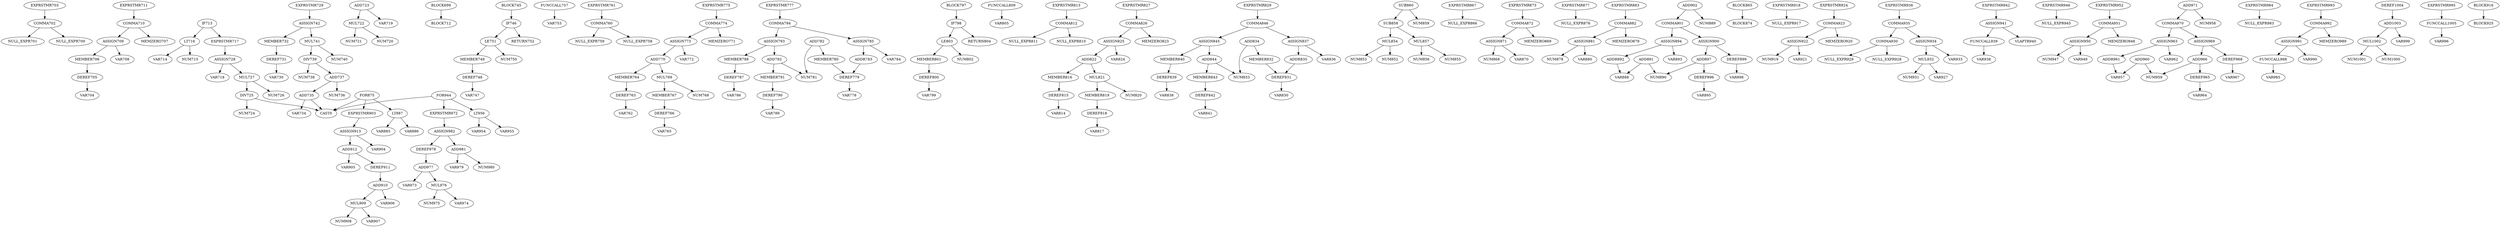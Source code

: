 digraph A { 
COMMA702 -> NULL_EXPR701
COMMA702 -> NULL_EXPR700
EXPRSTMR703 -> COMMA702
DEREF705 -> VAR704
MEMBER706 -> DEREF705
ASSIGN709 -> MEMBER706
ASSIGN709 -> VAR708
COMMA710 -> ASSIGN709
COMMA710 -> MEMZERO707
EXPRSTMR711 -> COMMA710
LT716 -> VAR714
LT716 -> NUM715
IF713 -> LT716
MUL722 -> NUM721
MUL722 -> NUM720
ADD723 -> MUL722
ADD723 -> VAR719
DIV725 -> NUM724
DIV725 -> CAST0
MUL727 -> NUM726
MUL727 -> DIV725
ASSIGN728 -> MUL727
ASSIGN728 -> VAR718
EXPRSTMR717 -> ASSIGN728
IF713 -> EXPRSTMR717
DEREF731 -> VAR730
MEMBER732 -> DEREF731
ADD735 -> VAR734
ADD735 -> CAST0
ADD737 -> NUM736
ADD737 -> ADD735
DIV739 -> NUM738
DIV739 -> ADD737
MUL741 -> NUM740
MUL741 -> DIV739
ASSIGN742 -> MUL741
ASSIGN742 -> MEMBER732
EXPRSTMR729 -> ASSIGN742
BLOCK699 -> BLOCK712
DEREF748 -> VAR747
MEMBER749 -> DEREF748
LE751 -> MEMBER749
LE751 -> NUM750
IF746 -> LE751
FUNCCALL757 -> VAR753
IF746 -> RETURN752
COMMA760 -> NULL_EXPR759
COMMA760 -> NULL_EXPR758
EXPRSTMR761 -> COMMA760
DEREF763 -> VAR762
MEMBER764 -> DEREF763
DEREF766 -> VAR765
MEMBER767 -> DEREF766
MUL769 -> NUM768
MUL769 -> MEMBER767
ADD770 -> MUL769
ADD770 -> MEMBER764
ASSIGN773 -> ADD770
ASSIGN773 -> VAR772
COMMA774 -> ASSIGN773
COMMA774 -> MEMZERO771
EXPRSTMR775 -> COMMA774
DEREF779 -> VAR778
MEMBER780 -> DEREF779
ADD782 -> NUM781
ADD782 -> MEMBER780
ADDR783 -> DEREF779
ASSIGN785 -> ADDR783
ASSIGN785 -> VAR784
DEREF787 -> VAR786
MEMBER788 -> DEREF787
DEREF790 -> VAR789
MEMBER791 -> DEREF790
ADD792 -> NUM781
ADD792 -> MEMBER791
ASSIGN793 -> ADD792
ASSIGN793 -> MEMBER788
COMMA794 -> ASSIGN793
COMMA794 -> ASSIGN785
EXPRSTMR777 -> COMMA794
BLOCK745 -> IF746
DEREF800 -> VAR799
MEMBER801 -> DEREF800
LE803 -> MEMBER801
LE803 -> NUM802
IF798 -> LE803
FUNCCALL809 -> VAR805
IF798 -> RETURN804
COMMA812 -> NULL_EXPR811
COMMA812 -> NULL_EXPR810
EXPRSTMR813 -> COMMA812
DEREF815 -> VAR814
MEMBER816 -> DEREF815
DEREF818 -> VAR817
MEMBER819 -> DEREF818
MUL821 -> NUM820
MUL821 -> MEMBER819
ADD822 -> MUL821
ADD822 -> MEMBER816
ASSIGN825 -> ADD822
ASSIGN825 -> VAR824
COMMA826 -> ASSIGN825
COMMA826 -> MEMZERO823
EXPRSTMR827 -> COMMA826
DEREF831 -> VAR830
MEMBER832 -> DEREF831
ADD834 -> NUM833
ADD834 -> MEMBER832
ADDR835 -> DEREF831
ASSIGN837 -> ADDR835
ASSIGN837 -> VAR836
DEREF839 -> VAR838
MEMBER840 -> DEREF839
DEREF842 -> VAR841
MEMBER843 -> DEREF842
ADD844 -> NUM833
ADD844 -> MEMBER843
ASSIGN845 -> ADD844
ASSIGN845 -> MEMBER840
COMMA846 -> ASSIGN845
COMMA846 -> ASSIGN837
EXPRSTMR829 -> COMMA846
BLOCK797 -> IF798
MUL854 -> NUM853
MUL854 -> NUM852
MUL857 -> NUM856
MUL857 -> NUM855
SUB858 -> MUL857
SUB858 -> MUL854
SUB860 -> NUM859
SUB860 -> SUB858
EXPRSTMR867 -> NULL_EXPR866
ASSIGN871 -> NUM868
ASSIGN871 -> VAR870
COMMA872 -> ASSIGN871
COMMA872 -> MEMZERO869
EXPRSTMR873 -> COMMA872
EXPRSTMR877 -> NULL_EXPR876
ASSIGN881 -> NUM878
ASSIGN881 -> VAR880
COMMA882 -> ASSIGN881
COMMA882 -> MEMZERO879
EXPRSTMR883 -> COMMA882
LT887 -> VAR886
LT887 -> VAR885
FOR875 -> LT887
ADD891 -> NUM890
ADD891 -> VAR888
ADDR892 -> VAR888
ASSIGN894 -> ADDR892
ASSIGN894 -> VAR893
DEREF896 -> VAR895
ADD897 -> NUM890
ADD897 -> DEREF896
DEREF899 -> VAR898
ASSIGN900 -> ADD897
ASSIGN900 -> DEREF899
COMMA901 -> ASSIGN900
COMMA901 -> ASSIGN894
ADD902 -> NUM889
ADD902 -> COMMA901
FOR875 -> CAST0
MUL909 -> NUM908
MUL909 -> VAR907
ADD910 -> MUL909
ADD910 -> VAR906
DEREF911 -> ADD910
ADD912 -> DEREF911
ADD912 -> VAR905
ASSIGN913 -> ADD912
ASSIGN913 -> VAR904
EXPRSTMR903 -> ASSIGN913
FOR875 -> EXPRSTMR903
BLOCK865 -> BLOCK874
EXPRSTMR918 -> NULL_EXPR917
ASSIGN922 -> NUM919
ASSIGN922 -> VAR921
COMMA923 -> ASSIGN922
COMMA923 -> MEMZERO920
EXPRSTMR924 -> COMMA923
COMMA930 -> NULL_EXPR929
COMMA930 -> NULL_EXPR928
MUL932 -> NUM931
MUL932 -> VAR927
ASSIGN934 -> MUL932
ASSIGN934 -> VAR933
COMMA935 -> ASSIGN934
COMMA935 -> COMMA930
EXPRSTMR936 -> COMMA935
FUNCCALL939 -> VAR938
ASSIGN941 -> FUNCCALL939
ASSIGN941 -> VLAPTR940
EXPRSTMR942 -> ASSIGN941
EXPRSTMR946 -> NULL_EXPR945
ASSIGN950 -> NUM947
ASSIGN950 -> VAR949
COMMA951 -> ASSIGN950
COMMA951 -> MEMZERO948
EXPRSTMR952 -> COMMA951
LT956 -> VAR955
LT956 -> VAR954
FOR944 -> LT956
ADD960 -> NUM959
ADD960 -> VAR957
ADDR961 -> VAR957
ASSIGN963 -> ADDR961
ASSIGN963 -> VAR962
DEREF965 -> VAR964
ADD966 -> NUM959
ADD966 -> DEREF965
DEREF968 -> VAR967
ASSIGN969 -> ADD966
ASSIGN969 -> DEREF968
COMMA970 -> ASSIGN969
COMMA970 -> ASSIGN963
ADD971 -> NUM958
ADD971 -> COMMA970
FOR944 -> CAST0
MUL976 -> NUM975
MUL976 -> VAR974
ADD977 -> MUL976
ADD977 -> VAR973
DEREF978 -> ADD977
ADD981 -> NUM980
ADD981 -> VAR979
ASSIGN982 -> ADD981
ASSIGN982 -> DEREF978
EXPRSTMR972 -> ASSIGN982
FOR944 -> EXPRSTMR972
EXPRSTMR984 -> NULL_EXPR983
FUNCCALL988 -> VAR985
ASSIGN991 -> FUNCCALL988
ASSIGN991 -> VAR990
COMMA992 -> ASSIGN991
COMMA992 -> MEMZERO989
EXPRSTMR993 -> COMMA992
MUL1002 -> NUM1001
MUL1002 -> NUM1000
ADD1003 -> MUL1002
ADD1003 -> VAR999
DEREF1004 -> ADD1003
FUNCCALL1005 -> VAR996
EXPRSTMR995 -> FUNCCALL1005
BLOCK916 -> BLOCK925
}
